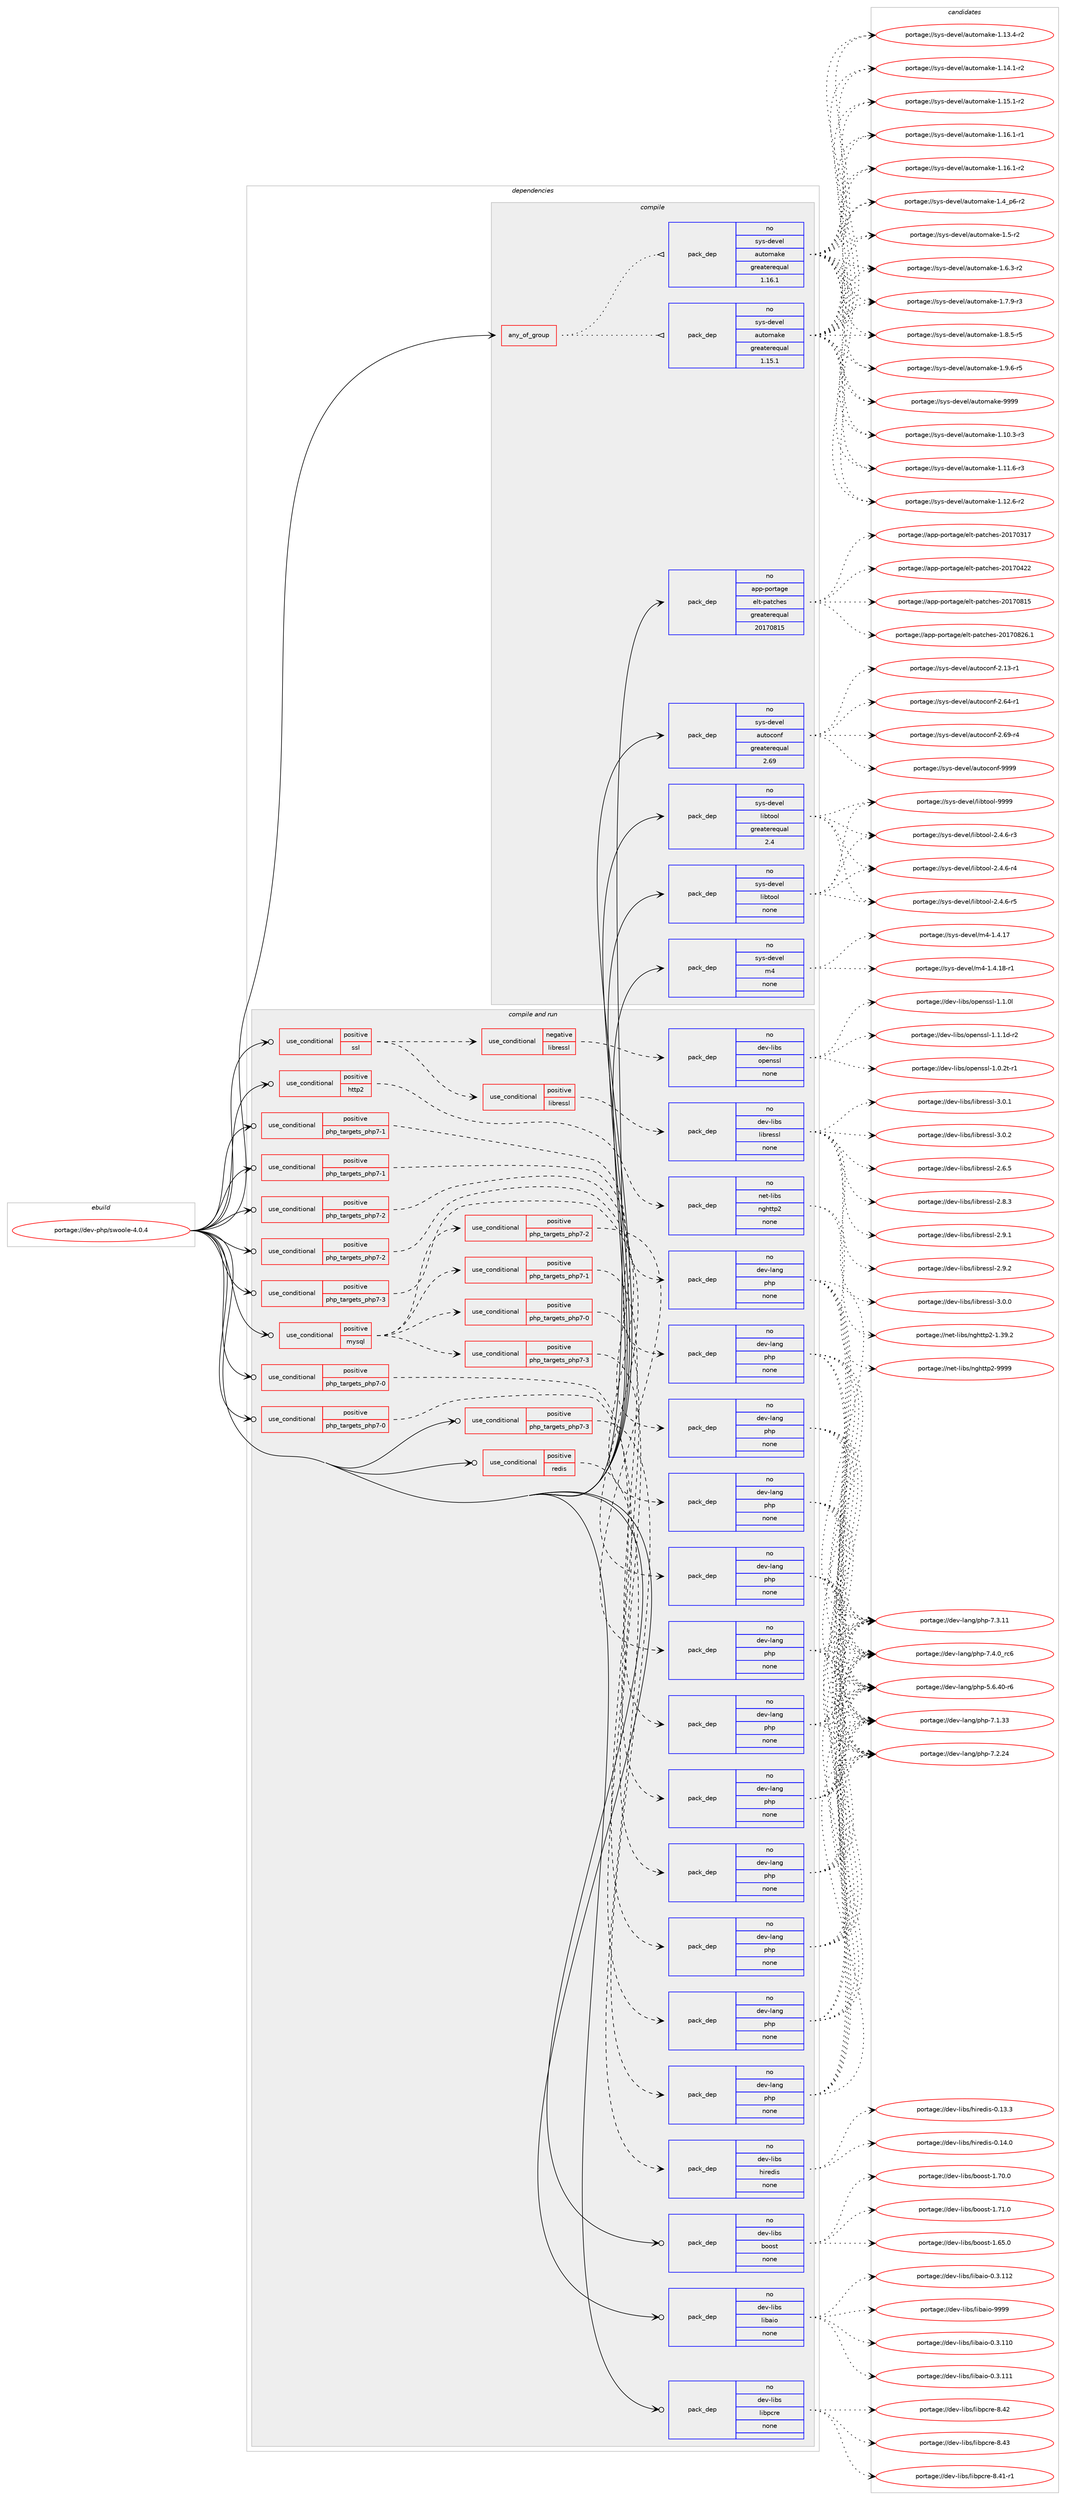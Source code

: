 digraph prolog {

# *************
# Graph options
# *************

newrank=true;
concentrate=true;
compound=true;
graph [rankdir=LR,fontname=Helvetica,fontsize=10,ranksep=1.5];#, ranksep=2.5, nodesep=0.2];
edge  [arrowhead=vee];
node  [fontname=Helvetica,fontsize=10];

# **********
# The ebuild
# **********

subgraph cluster_leftcol {
color=gray;
rank=same;
label=<<i>ebuild</i>>;
id [label="portage://dev-php/swoole-4.0.4", color=red, width=4, href="../dev-php/swoole-4.0.4.svg"];
}

# ****************
# The dependencies
# ****************

subgraph cluster_midcol {
color=gray;
label=<<i>dependencies</i>>;
subgraph cluster_compile {
fillcolor="#eeeeee";
style=filled;
label=<<i>compile</i>>;
subgraph any3226 {
dependency126768 [label=<<TABLE BORDER="0" CELLBORDER="1" CELLSPACING="0" CELLPADDING="4"><TR><TD CELLPADDING="10">any_of_group</TD></TR></TABLE>>, shape=none, color=red];subgraph pack98802 {
dependency126769 [label=<<TABLE BORDER="0" CELLBORDER="1" CELLSPACING="0" CELLPADDING="4" WIDTH="220"><TR><TD ROWSPAN="6" CELLPADDING="30">pack_dep</TD></TR><TR><TD WIDTH="110">no</TD></TR><TR><TD>sys-devel</TD></TR><TR><TD>automake</TD></TR><TR><TD>greaterequal</TD></TR><TR><TD>1.16.1</TD></TR></TABLE>>, shape=none, color=blue];
}
dependency126768:e -> dependency126769:w [weight=20,style="dotted",arrowhead="oinv"];
subgraph pack98803 {
dependency126770 [label=<<TABLE BORDER="0" CELLBORDER="1" CELLSPACING="0" CELLPADDING="4" WIDTH="220"><TR><TD ROWSPAN="6" CELLPADDING="30">pack_dep</TD></TR><TR><TD WIDTH="110">no</TD></TR><TR><TD>sys-devel</TD></TR><TR><TD>automake</TD></TR><TR><TD>greaterequal</TD></TR><TR><TD>1.15.1</TD></TR></TABLE>>, shape=none, color=blue];
}
dependency126768:e -> dependency126770:w [weight=20,style="dotted",arrowhead="oinv"];
}
id:e -> dependency126768:w [weight=20,style="solid",arrowhead="vee"];
subgraph pack98804 {
dependency126771 [label=<<TABLE BORDER="0" CELLBORDER="1" CELLSPACING="0" CELLPADDING="4" WIDTH="220"><TR><TD ROWSPAN="6" CELLPADDING="30">pack_dep</TD></TR><TR><TD WIDTH="110">no</TD></TR><TR><TD>app-portage</TD></TR><TR><TD>elt-patches</TD></TR><TR><TD>greaterequal</TD></TR><TR><TD>20170815</TD></TR></TABLE>>, shape=none, color=blue];
}
id:e -> dependency126771:w [weight=20,style="solid",arrowhead="vee"];
subgraph pack98805 {
dependency126772 [label=<<TABLE BORDER="0" CELLBORDER="1" CELLSPACING="0" CELLPADDING="4" WIDTH="220"><TR><TD ROWSPAN="6" CELLPADDING="30">pack_dep</TD></TR><TR><TD WIDTH="110">no</TD></TR><TR><TD>sys-devel</TD></TR><TR><TD>autoconf</TD></TR><TR><TD>greaterequal</TD></TR><TR><TD>2.69</TD></TR></TABLE>>, shape=none, color=blue];
}
id:e -> dependency126772:w [weight=20,style="solid",arrowhead="vee"];
subgraph pack98806 {
dependency126773 [label=<<TABLE BORDER="0" CELLBORDER="1" CELLSPACING="0" CELLPADDING="4" WIDTH="220"><TR><TD ROWSPAN="6" CELLPADDING="30">pack_dep</TD></TR><TR><TD WIDTH="110">no</TD></TR><TR><TD>sys-devel</TD></TR><TR><TD>libtool</TD></TR><TR><TD>greaterequal</TD></TR><TR><TD>2.4</TD></TR></TABLE>>, shape=none, color=blue];
}
id:e -> dependency126773:w [weight=20,style="solid",arrowhead="vee"];
subgraph pack98807 {
dependency126774 [label=<<TABLE BORDER="0" CELLBORDER="1" CELLSPACING="0" CELLPADDING="4" WIDTH="220"><TR><TD ROWSPAN="6" CELLPADDING="30">pack_dep</TD></TR><TR><TD WIDTH="110">no</TD></TR><TR><TD>sys-devel</TD></TR><TR><TD>libtool</TD></TR><TR><TD>none</TD></TR><TR><TD></TD></TR></TABLE>>, shape=none, color=blue];
}
id:e -> dependency126774:w [weight=20,style="solid",arrowhead="vee"];
subgraph pack98808 {
dependency126775 [label=<<TABLE BORDER="0" CELLBORDER="1" CELLSPACING="0" CELLPADDING="4" WIDTH="220"><TR><TD ROWSPAN="6" CELLPADDING="30">pack_dep</TD></TR><TR><TD WIDTH="110">no</TD></TR><TR><TD>sys-devel</TD></TR><TR><TD>m4</TD></TR><TR><TD>none</TD></TR><TR><TD></TD></TR></TABLE>>, shape=none, color=blue];
}
id:e -> dependency126775:w [weight=20,style="solid",arrowhead="vee"];
}
subgraph cluster_compileandrun {
fillcolor="#eeeeee";
style=filled;
label=<<i>compile and run</i>>;
subgraph cond24673 {
dependency126776 [label=<<TABLE BORDER="0" CELLBORDER="1" CELLSPACING="0" CELLPADDING="4"><TR><TD ROWSPAN="3" CELLPADDING="10">use_conditional</TD></TR><TR><TD>positive</TD></TR><TR><TD>http2</TD></TR></TABLE>>, shape=none, color=red];
subgraph pack98809 {
dependency126777 [label=<<TABLE BORDER="0" CELLBORDER="1" CELLSPACING="0" CELLPADDING="4" WIDTH="220"><TR><TD ROWSPAN="6" CELLPADDING="30">pack_dep</TD></TR><TR><TD WIDTH="110">no</TD></TR><TR><TD>net-libs</TD></TR><TR><TD>nghttp2</TD></TR><TR><TD>none</TD></TR><TR><TD></TD></TR></TABLE>>, shape=none, color=blue];
}
dependency126776:e -> dependency126777:w [weight=20,style="dashed",arrowhead="vee"];
}
id:e -> dependency126776:w [weight=20,style="solid",arrowhead="odotvee"];
subgraph cond24674 {
dependency126778 [label=<<TABLE BORDER="0" CELLBORDER="1" CELLSPACING="0" CELLPADDING="4"><TR><TD ROWSPAN="3" CELLPADDING="10">use_conditional</TD></TR><TR><TD>positive</TD></TR><TR><TD>mysql</TD></TR></TABLE>>, shape=none, color=red];
subgraph cond24675 {
dependency126779 [label=<<TABLE BORDER="0" CELLBORDER="1" CELLSPACING="0" CELLPADDING="4"><TR><TD ROWSPAN="3" CELLPADDING="10">use_conditional</TD></TR><TR><TD>positive</TD></TR><TR><TD>php_targets_php7-0</TD></TR></TABLE>>, shape=none, color=red];
subgraph pack98810 {
dependency126780 [label=<<TABLE BORDER="0" CELLBORDER="1" CELLSPACING="0" CELLPADDING="4" WIDTH="220"><TR><TD ROWSPAN="6" CELLPADDING="30">pack_dep</TD></TR><TR><TD WIDTH="110">no</TD></TR><TR><TD>dev-lang</TD></TR><TR><TD>php</TD></TR><TR><TD>none</TD></TR><TR><TD></TD></TR></TABLE>>, shape=none, color=blue];
}
dependency126779:e -> dependency126780:w [weight=20,style="dashed",arrowhead="vee"];
}
dependency126778:e -> dependency126779:w [weight=20,style="dashed",arrowhead="vee"];
subgraph cond24676 {
dependency126781 [label=<<TABLE BORDER="0" CELLBORDER="1" CELLSPACING="0" CELLPADDING="4"><TR><TD ROWSPAN="3" CELLPADDING="10">use_conditional</TD></TR><TR><TD>positive</TD></TR><TR><TD>php_targets_php7-1</TD></TR></TABLE>>, shape=none, color=red];
subgraph pack98811 {
dependency126782 [label=<<TABLE BORDER="0" CELLBORDER="1" CELLSPACING="0" CELLPADDING="4" WIDTH="220"><TR><TD ROWSPAN="6" CELLPADDING="30">pack_dep</TD></TR><TR><TD WIDTH="110">no</TD></TR><TR><TD>dev-lang</TD></TR><TR><TD>php</TD></TR><TR><TD>none</TD></TR><TR><TD></TD></TR></TABLE>>, shape=none, color=blue];
}
dependency126781:e -> dependency126782:w [weight=20,style="dashed",arrowhead="vee"];
}
dependency126778:e -> dependency126781:w [weight=20,style="dashed",arrowhead="vee"];
subgraph cond24677 {
dependency126783 [label=<<TABLE BORDER="0" CELLBORDER="1" CELLSPACING="0" CELLPADDING="4"><TR><TD ROWSPAN="3" CELLPADDING="10">use_conditional</TD></TR><TR><TD>positive</TD></TR><TR><TD>php_targets_php7-2</TD></TR></TABLE>>, shape=none, color=red];
subgraph pack98812 {
dependency126784 [label=<<TABLE BORDER="0" CELLBORDER="1" CELLSPACING="0" CELLPADDING="4" WIDTH="220"><TR><TD ROWSPAN="6" CELLPADDING="30">pack_dep</TD></TR><TR><TD WIDTH="110">no</TD></TR><TR><TD>dev-lang</TD></TR><TR><TD>php</TD></TR><TR><TD>none</TD></TR><TR><TD></TD></TR></TABLE>>, shape=none, color=blue];
}
dependency126783:e -> dependency126784:w [weight=20,style="dashed",arrowhead="vee"];
}
dependency126778:e -> dependency126783:w [weight=20,style="dashed",arrowhead="vee"];
subgraph cond24678 {
dependency126785 [label=<<TABLE BORDER="0" CELLBORDER="1" CELLSPACING="0" CELLPADDING="4"><TR><TD ROWSPAN="3" CELLPADDING="10">use_conditional</TD></TR><TR><TD>positive</TD></TR><TR><TD>php_targets_php7-3</TD></TR></TABLE>>, shape=none, color=red];
subgraph pack98813 {
dependency126786 [label=<<TABLE BORDER="0" CELLBORDER="1" CELLSPACING="0" CELLPADDING="4" WIDTH="220"><TR><TD ROWSPAN="6" CELLPADDING="30">pack_dep</TD></TR><TR><TD WIDTH="110">no</TD></TR><TR><TD>dev-lang</TD></TR><TR><TD>php</TD></TR><TR><TD>none</TD></TR><TR><TD></TD></TR></TABLE>>, shape=none, color=blue];
}
dependency126785:e -> dependency126786:w [weight=20,style="dashed",arrowhead="vee"];
}
dependency126778:e -> dependency126785:w [weight=20,style="dashed",arrowhead="vee"];
}
id:e -> dependency126778:w [weight=20,style="solid",arrowhead="odotvee"];
subgraph cond24679 {
dependency126787 [label=<<TABLE BORDER="0" CELLBORDER="1" CELLSPACING="0" CELLPADDING="4"><TR><TD ROWSPAN="3" CELLPADDING="10">use_conditional</TD></TR><TR><TD>positive</TD></TR><TR><TD>php_targets_php7-0</TD></TR></TABLE>>, shape=none, color=red];
subgraph pack98814 {
dependency126788 [label=<<TABLE BORDER="0" CELLBORDER="1" CELLSPACING="0" CELLPADDING="4" WIDTH="220"><TR><TD ROWSPAN="6" CELLPADDING="30">pack_dep</TD></TR><TR><TD WIDTH="110">no</TD></TR><TR><TD>dev-lang</TD></TR><TR><TD>php</TD></TR><TR><TD>none</TD></TR><TR><TD></TD></TR></TABLE>>, shape=none, color=blue];
}
dependency126787:e -> dependency126788:w [weight=20,style="dashed",arrowhead="vee"];
}
id:e -> dependency126787:w [weight=20,style="solid",arrowhead="odotvee"];
subgraph cond24680 {
dependency126789 [label=<<TABLE BORDER="0" CELLBORDER="1" CELLSPACING="0" CELLPADDING="4"><TR><TD ROWSPAN="3" CELLPADDING="10">use_conditional</TD></TR><TR><TD>positive</TD></TR><TR><TD>php_targets_php7-0</TD></TR></TABLE>>, shape=none, color=red];
subgraph pack98815 {
dependency126790 [label=<<TABLE BORDER="0" CELLBORDER="1" CELLSPACING="0" CELLPADDING="4" WIDTH="220"><TR><TD ROWSPAN="6" CELLPADDING="30">pack_dep</TD></TR><TR><TD WIDTH="110">no</TD></TR><TR><TD>dev-lang</TD></TR><TR><TD>php</TD></TR><TR><TD>none</TD></TR><TR><TD></TD></TR></TABLE>>, shape=none, color=blue];
}
dependency126789:e -> dependency126790:w [weight=20,style="dashed",arrowhead="vee"];
}
id:e -> dependency126789:w [weight=20,style="solid",arrowhead="odotvee"];
subgraph cond24681 {
dependency126791 [label=<<TABLE BORDER="0" CELLBORDER="1" CELLSPACING="0" CELLPADDING="4"><TR><TD ROWSPAN="3" CELLPADDING="10">use_conditional</TD></TR><TR><TD>positive</TD></TR><TR><TD>php_targets_php7-1</TD></TR></TABLE>>, shape=none, color=red];
subgraph pack98816 {
dependency126792 [label=<<TABLE BORDER="0" CELLBORDER="1" CELLSPACING="0" CELLPADDING="4" WIDTH="220"><TR><TD ROWSPAN="6" CELLPADDING="30">pack_dep</TD></TR><TR><TD WIDTH="110">no</TD></TR><TR><TD>dev-lang</TD></TR><TR><TD>php</TD></TR><TR><TD>none</TD></TR><TR><TD></TD></TR></TABLE>>, shape=none, color=blue];
}
dependency126791:e -> dependency126792:w [weight=20,style="dashed",arrowhead="vee"];
}
id:e -> dependency126791:w [weight=20,style="solid",arrowhead="odotvee"];
subgraph cond24682 {
dependency126793 [label=<<TABLE BORDER="0" CELLBORDER="1" CELLSPACING="0" CELLPADDING="4"><TR><TD ROWSPAN="3" CELLPADDING="10">use_conditional</TD></TR><TR><TD>positive</TD></TR><TR><TD>php_targets_php7-1</TD></TR></TABLE>>, shape=none, color=red];
subgraph pack98817 {
dependency126794 [label=<<TABLE BORDER="0" CELLBORDER="1" CELLSPACING="0" CELLPADDING="4" WIDTH="220"><TR><TD ROWSPAN="6" CELLPADDING="30">pack_dep</TD></TR><TR><TD WIDTH="110">no</TD></TR><TR><TD>dev-lang</TD></TR><TR><TD>php</TD></TR><TR><TD>none</TD></TR><TR><TD></TD></TR></TABLE>>, shape=none, color=blue];
}
dependency126793:e -> dependency126794:w [weight=20,style="dashed",arrowhead="vee"];
}
id:e -> dependency126793:w [weight=20,style="solid",arrowhead="odotvee"];
subgraph cond24683 {
dependency126795 [label=<<TABLE BORDER="0" CELLBORDER="1" CELLSPACING="0" CELLPADDING="4"><TR><TD ROWSPAN="3" CELLPADDING="10">use_conditional</TD></TR><TR><TD>positive</TD></TR><TR><TD>php_targets_php7-2</TD></TR></TABLE>>, shape=none, color=red];
subgraph pack98818 {
dependency126796 [label=<<TABLE BORDER="0" CELLBORDER="1" CELLSPACING="0" CELLPADDING="4" WIDTH="220"><TR><TD ROWSPAN="6" CELLPADDING="30">pack_dep</TD></TR><TR><TD WIDTH="110">no</TD></TR><TR><TD>dev-lang</TD></TR><TR><TD>php</TD></TR><TR><TD>none</TD></TR><TR><TD></TD></TR></TABLE>>, shape=none, color=blue];
}
dependency126795:e -> dependency126796:w [weight=20,style="dashed",arrowhead="vee"];
}
id:e -> dependency126795:w [weight=20,style="solid",arrowhead="odotvee"];
subgraph cond24684 {
dependency126797 [label=<<TABLE BORDER="0" CELLBORDER="1" CELLSPACING="0" CELLPADDING="4"><TR><TD ROWSPAN="3" CELLPADDING="10">use_conditional</TD></TR><TR><TD>positive</TD></TR><TR><TD>php_targets_php7-2</TD></TR></TABLE>>, shape=none, color=red];
subgraph pack98819 {
dependency126798 [label=<<TABLE BORDER="0" CELLBORDER="1" CELLSPACING="0" CELLPADDING="4" WIDTH="220"><TR><TD ROWSPAN="6" CELLPADDING="30">pack_dep</TD></TR><TR><TD WIDTH="110">no</TD></TR><TR><TD>dev-lang</TD></TR><TR><TD>php</TD></TR><TR><TD>none</TD></TR><TR><TD></TD></TR></TABLE>>, shape=none, color=blue];
}
dependency126797:e -> dependency126798:w [weight=20,style="dashed",arrowhead="vee"];
}
id:e -> dependency126797:w [weight=20,style="solid",arrowhead="odotvee"];
subgraph cond24685 {
dependency126799 [label=<<TABLE BORDER="0" CELLBORDER="1" CELLSPACING="0" CELLPADDING="4"><TR><TD ROWSPAN="3" CELLPADDING="10">use_conditional</TD></TR><TR><TD>positive</TD></TR><TR><TD>php_targets_php7-3</TD></TR></TABLE>>, shape=none, color=red];
subgraph pack98820 {
dependency126800 [label=<<TABLE BORDER="0" CELLBORDER="1" CELLSPACING="0" CELLPADDING="4" WIDTH="220"><TR><TD ROWSPAN="6" CELLPADDING="30">pack_dep</TD></TR><TR><TD WIDTH="110">no</TD></TR><TR><TD>dev-lang</TD></TR><TR><TD>php</TD></TR><TR><TD>none</TD></TR><TR><TD></TD></TR></TABLE>>, shape=none, color=blue];
}
dependency126799:e -> dependency126800:w [weight=20,style="dashed",arrowhead="vee"];
}
id:e -> dependency126799:w [weight=20,style="solid",arrowhead="odotvee"];
subgraph cond24686 {
dependency126801 [label=<<TABLE BORDER="0" CELLBORDER="1" CELLSPACING="0" CELLPADDING="4"><TR><TD ROWSPAN="3" CELLPADDING="10">use_conditional</TD></TR><TR><TD>positive</TD></TR><TR><TD>php_targets_php7-3</TD></TR></TABLE>>, shape=none, color=red];
subgraph pack98821 {
dependency126802 [label=<<TABLE BORDER="0" CELLBORDER="1" CELLSPACING="0" CELLPADDING="4" WIDTH="220"><TR><TD ROWSPAN="6" CELLPADDING="30">pack_dep</TD></TR><TR><TD WIDTH="110">no</TD></TR><TR><TD>dev-lang</TD></TR><TR><TD>php</TD></TR><TR><TD>none</TD></TR><TR><TD></TD></TR></TABLE>>, shape=none, color=blue];
}
dependency126801:e -> dependency126802:w [weight=20,style="dashed",arrowhead="vee"];
}
id:e -> dependency126801:w [weight=20,style="solid",arrowhead="odotvee"];
subgraph cond24687 {
dependency126803 [label=<<TABLE BORDER="0" CELLBORDER="1" CELLSPACING="0" CELLPADDING="4"><TR><TD ROWSPAN="3" CELLPADDING="10">use_conditional</TD></TR><TR><TD>positive</TD></TR><TR><TD>redis</TD></TR></TABLE>>, shape=none, color=red];
subgraph pack98822 {
dependency126804 [label=<<TABLE BORDER="0" CELLBORDER="1" CELLSPACING="0" CELLPADDING="4" WIDTH="220"><TR><TD ROWSPAN="6" CELLPADDING="30">pack_dep</TD></TR><TR><TD WIDTH="110">no</TD></TR><TR><TD>dev-libs</TD></TR><TR><TD>hiredis</TD></TR><TR><TD>none</TD></TR><TR><TD></TD></TR></TABLE>>, shape=none, color=blue];
}
dependency126803:e -> dependency126804:w [weight=20,style="dashed",arrowhead="vee"];
}
id:e -> dependency126803:w [weight=20,style="solid",arrowhead="odotvee"];
subgraph cond24688 {
dependency126805 [label=<<TABLE BORDER="0" CELLBORDER="1" CELLSPACING="0" CELLPADDING="4"><TR><TD ROWSPAN="3" CELLPADDING="10">use_conditional</TD></TR><TR><TD>positive</TD></TR><TR><TD>ssl</TD></TR></TABLE>>, shape=none, color=red];
subgraph cond24689 {
dependency126806 [label=<<TABLE BORDER="0" CELLBORDER="1" CELLSPACING="0" CELLPADDING="4"><TR><TD ROWSPAN="3" CELLPADDING="10">use_conditional</TD></TR><TR><TD>negative</TD></TR><TR><TD>libressl</TD></TR></TABLE>>, shape=none, color=red];
subgraph pack98823 {
dependency126807 [label=<<TABLE BORDER="0" CELLBORDER="1" CELLSPACING="0" CELLPADDING="4" WIDTH="220"><TR><TD ROWSPAN="6" CELLPADDING="30">pack_dep</TD></TR><TR><TD WIDTH="110">no</TD></TR><TR><TD>dev-libs</TD></TR><TR><TD>openssl</TD></TR><TR><TD>none</TD></TR><TR><TD></TD></TR></TABLE>>, shape=none, color=blue];
}
dependency126806:e -> dependency126807:w [weight=20,style="dashed",arrowhead="vee"];
}
dependency126805:e -> dependency126806:w [weight=20,style="dashed",arrowhead="vee"];
subgraph cond24690 {
dependency126808 [label=<<TABLE BORDER="0" CELLBORDER="1" CELLSPACING="0" CELLPADDING="4"><TR><TD ROWSPAN="3" CELLPADDING="10">use_conditional</TD></TR><TR><TD>positive</TD></TR><TR><TD>libressl</TD></TR></TABLE>>, shape=none, color=red];
subgraph pack98824 {
dependency126809 [label=<<TABLE BORDER="0" CELLBORDER="1" CELLSPACING="0" CELLPADDING="4" WIDTH="220"><TR><TD ROWSPAN="6" CELLPADDING="30">pack_dep</TD></TR><TR><TD WIDTH="110">no</TD></TR><TR><TD>dev-libs</TD></TR><TR><TD>libressl</TD></TR><TR><TD>none</TD></TR><TR><TD></TD></TR></TABLE>>, shape=none, color=blue];
}
dependency126808:e -> dependency126809:w [weight=20,style="dashed",arrowhead="vee"];
}
dependency126805:e -> dependency126808:w [weight=20,style="dashed",arrowhead="vee"];
}
id:e -> dependency126805:w [weight=20,style="solid",arrowhead="odotvee"];
subgraph pack98825 {
dependency126810 [label=<<TABLE BORDER="0" CELLBORDER="1" CELLSPACING="0" CELLPADDING="4" WIDTH="220"><TR><TD ROWSPAN="6" CELLPADDING="30">pack_dep</TD></TR><TR><TD WIDTH="110">no</TD></TR><TR><TD>dev-libs</TD></TR><TR><TD>boost</TD></TR><TR><TD>none</TD></TR><TR><TD></TD></TR></TABLE>>, shape=none, color=blue];
}
id:e -> dependency126810:w [weight=20,style="solid",arrowhead="odotvee"];
subgraph pack98826 {
dependency126811 [label=<<TABLE BORDER="0" CELLBORDER="1" CELLSPACING="0" CELLPADDING="4" WIDTH="220"><TR><TD ROWSPAN="6" CELLPADDING="30">pack_dep</TD></TR><TR><TD WIDTH="110">no</TD></TR><TR><TD>dev-libs</TD></TR><TR><TD>libaio</TD></TR><TR><TD>none</TD></TR><TR><TD></TD></TR></TABLE>>, shape=none, color=blue];
}
id:e -> dependency126811:w [weight=20,style="solid",arrowhead="odotvee"];
subgraph pack98827 {
dependency126812 [label=<<TABLE BORDER="0" CELLBORDER="1" CELLSPACING="0" CELLPADDING="4" WIDTH="220"><TR><TD ROWSPAN="6" CELLPADDING="30">pack_dep</TD></TR><TR><TD WIDTH="110">no</TD></TR><TR><TD>dev-libs</TD></TR><TR><TD>libpcre</TD></TR><TR><TD>none</TD></TR><TR><TD></TD></TR></TABLE>>, shape=none, color=blue];
}
id:e -> dependency126812:w [weight=20,style="solid",arrowhead="odotvee"];
}
subgraph cluster_run {
fillcolor="#eeeeee";
style=filled;
label=<<i>run</i>>;
}
}

# **************
# The candidates
# **************

subgraph cluster_choices {
rank=same;
color=gray;
label=<<i>candidates</i>>;

subgraph choice98802 {
color=black;
nodesep=1;
choiceportage11512111545100101118101108479711711611110997107101454946494846514511451 [label="portage://sys-devel/automake-1.10.3-r3", color=red, width=4,href="../sys-devel/automake-1.10.3-r3.svg"];
choiceportage11512111545100101118101108479711711611110997107101454946494946544511451 [label="portage://sys-devel/automake-1.11.6-r3", color=red, width=4,href="../sys-devel/automake-1.11.6-r3.svg"];
choiceportage11512111545100101118101108479711711611110997107101454946495046544511450 [label="portage://sys-devel/automake-1.12.6-r2", color=red, width=4,href="../sys-devel/automake-1.12.6-r2.svg"];
choiceportage11512111545100101118101108479711711611110997107101454946495146524511450 [label="portage://sys-devel/automake-1.13.4-r2", color=red, width=4,href="../sys-devel/automake-1.13.4-r2.svg"];
choiceportage11512111545100101118101108479711711611110997107101454946495246494511450 [label="portage://sys-devel/automake-1.14.1-r2", color=red, width=4,href="../sys-devel/automake-1.14.1-r2.svg"];
choiceportage11512111545100101118101108479711711611110997107101454946495346494511450 [label="portage://sys-devel/automake-1.15.1-r2", color=red, width=4,href="../sys-devel/automake-1.15.1-r2.svg"];
choiceportage11512111545100101118101108479711711611110997107101454946495446494511449 [label="portage://sys-devel/automake-1.16.1-r1", color=red, width=4,href="../sys-devel/automake-1.16.1-r1.svg"];
choiceportage11512111545100101118101108479711711611110997107101454946495446494511450 [label="portage://sys-devel/automake-1.16.1-r2", color=red, width=4,href="../sys-devel/automake-1.16.1-r2.svg"];
choiceportage115121115451001011181011084797117116111109971071014549465295112544511450 [label="portage://sys-devel/automake-1.4_p6-r2", color=red, width=4,href="../sys-devel/automake-1.4_p6-r2.svg"];
choiceportage11512111545100101118101108479711711611110997107101454946534511450 [label="portage://sys-devel/automake-1.5-r2", color=red, width=4,href="../sys-devel/automake-1.5-r2.svg"];
choiceportage115121115451001011181011084797117116111109971071014549465446514511450 [label="portage://sys-devel/automake-1.6.3-r2", color=red, width=4,href="../sys-devel/automake-1.6.3-r2.svg"];
choiceportage115121115451001011181011084797117116111109971071014549465546574511451 [label="portage://sys-devel/automake-1.7.9-r3", color=red, width=4,href="../sys-devel/automake-1.7.9-r3.svg"];
choiceportage115121115451001011181011084797117116111109971071014549465646534511453 [label="portage://sys-devel/automake-1.8.5-r5", color=red, width=4,href="../sys-devel/automake-1.8.5-r5.svg"];
choiceportage115121115451001011181011084797117116111109971071014549465746544511453 [label="portage://sys-devel/automake-1.9.6-r5", color=red, width=4,href="../sys-devel/automake-1.9.6-r5.svg"];
choiceportage115121115451001011181011084797117116111109971071014557575757 [label="portage://sys-devel/automake-9999", color=red, width=4,href="../sys-devel/automake-9999.svg"];
dependency126769:e -> choiceportage11512111545100101118101108479711711611110997107101454946494846514511451:w [style=dotted,weight="100"];
dependency126769:e -> choiceportage11512111545100101118101108479711711611110997107101454946494946544511451:w [style=dotted,weight="100"];
dependency126769:e -> choiceportage11512111545100101118101108479711711611110997107101454946495046544511450:w [style=dotted,weight="100"];
dependency126769:e -> choiceportage11512111545100101118101108479711711611110997107101454946495146524511450:w [style=dotted,weight="100"];
dependency126769:e -> choiceportage11512111545100101118101108479711711611110997107101454946495246494511450:w [style=dotted,weight="100"];
dependency126769:e -> choiceportage11512111545100101118101108479711711611110997107101454946495346494511450:w [style=dotted,weight="100"];
dependency126769:e -> choiceportage11512111545100101118101108479711711611110997107101454946495446494511449:w [style=dotted,weight="100"];
dependency126769:e -> choiceportage11512111545100101118101108479711711611110997107101454946495446494511450:w [style=dotted,weight="100"];
dependency126769:e -> choiceportage115121115451001011181011084797117116111109971071014549465295112544511450:w [style=dotted,weight="100"];
dependency126769:e -> choiceportage11512111545100101118101108479711711611110997107101454946534511450:w [style=dotted,weight="100"];
dependency126769:e -> choiceportage115121115451001011181011084797117116111109971071014549465446514511450:w [style=dotted,weight="100"];
dependency126769:e -> choiceportage115121115451001011181011084797117116111109971071014549465546574511451:w [style=dotted,weight="100"];
dependency126769:e -> choiceportage115121115451001011181011084797117116111109971071014549465646534511453:w [style=dotted,weight="100"];
dependency126769:e -> choiceportage115121115451001011181011084797117116111109971071014549465746544511453:w [style=dotted,weight="100"];
dependency126769:e -> choiceportage115121115451001011181011084797117116111109971071014557575757:w [style=dotted,weight="100"];
}
subgraph choice98803 {
color=black;
nodesep=1;
choiceportage11512111545100101118101108479711711611110997107101454946494846514511451 [label="portage://sys-devel/automake-1.10.3-r3", color=red, width=4,href="../sys-devel/automake-1.10.3-r3.svg"];
choiceportage11512111545100101118101108479711711611110997107101454946494946544511451 [label="portage://sys-devel/automake-1.11.6-r3", color=red, width=4,href="../sys-devel/automake-1.11.6-r3.svg"];
choiceportage11512111545100101118101108479711711611110997107101454946495046544511450 [label="portage://sys-devel/automake-1.12.6-r2", color=red, width=4,href="../sys-devel/automake-1.12.6-r2.svg"];
choiceportage11512111545100101118101108479711711611110997107101454946495146524511450 [label="portage://sys-devel/automake-1.13.4-r2", color=red, width=4,href="../sys-devel/automake-1.13.4-r2.svg"];
choiceportage11512111545100101118101108479711711611110997107101454946495246494511450 [label="portage://sys-devel/automake-1.14.1-r2", color=red, width=4,href="../sys-devel/automake-1.14.1-r2.svg"];
choiceportage11512111545100101118101108479711711611110997107101454946495346494511450 [label="portage://sys-devel/automake-1.15.1-r2", color=red, width=4,href="../sys-devel/automake-1.15.1-r2.svg"];
choiceportage11512111545100101118101108479711711611110997107101454946495446494511449 [label="portage://sys-devel/automake-1.16.1-r1", color=red, width=4,href="../sys-devel/automake-1.16.1-r1.svg"];
choiceportage11512111545100101118101108479711711611110997107101454946495446494511450 [label="portage://sys-devel/automake-1.16.1-r2", color=red, width=4,href="../sys-devel/automake-1.16.1-r2.svg"];
choiceportage115121115451001011181011084797117116111109971071014549465295112544511450 [label="portage://sys-devel/automake-1.4_p6-r2", color=red, width=4,href="../sys-devel/automake-1.4_p6-r2.svg"];
choiceportage11512111545100101118101108479711711611110997107101454946534511450 [label="portage://sys-devel/automake-1.5-r2", color=red, width=4,href="../sys-devel/automake-1.5-r2.svg"];
choiceportage115121115451001011181011084797117116111109971071014549465446514511450 [label="portage://sys-devel/automake-1.6.3-r2", color=red, width=4,href="../sys-devel/automake-1.6.3-r2.svg"];
choiceportage115121115451001011181011084797117116111109971071014549465546574511451 [label="portage://sys-devel/automake-1.7.9-r3", color=red, width=4,href="../sys-devel/automake-1.7.9-r3.svg"];
choiceportage115121115451001011181011084797117116111109971071014549465646534511453 [label="portage://sys-devel/automake-1.8.5-r5", color=red, width=4,href="../sys-devel/automake-1.8.5-r5.svg"];
choiceportage115121115451001011181011084797117116111109971071014549465746544511453 [label="portage://sys-devel/automake-1.9.6-r5", color=red, width=4,href="../sys-devel/automake-1.9.6-r5.svg"];
choiceportage115121115451001011181011084797117116111109971071014557575757 [label="portage://sys-devel/automake-9999", color=red, width=4,href="../sys-devel/automake-9999.svg"];
dependency126770:e -> choiceportage11512111545100101118101108479711711611110997107101454946494846514511451:w [style=dotted,weight="100"];
dependency126770:e -> choiceportage11512111545100101118101108479711711611110997107101454946494946544511451:w [style=dotted,weight="100"];
dependency126770:e -> choiceportage11512111545100101118101108479711711611110997107101454946495046544511450:w [style=dotted,weight="100"];
dependency126770:e -> choiceportage11512111545100101118101108479711711611110997107101454946495146524511450:w [style=dotted,weight="100"];
dependency126770:e -> choiceportage11512111545100101118101108479711711611110997107101454946495246494511450:w [style=dotted,weight="100"];
dependency126770:e -> choiceportage11512111545100101118101108479711711611110997107101454946495346494511450:w [style=dotted,weight="100"];
dependency126770:e -> choiceportage11512111545100101118101108479711711611110997107101454946495446494511449:w [style=dotted,weight="100"];
dependency126770:e -> choiceportage11512111545100101118101108479711711611110997107101454946495446494511450:w [style=dotted,weight="100"];
dependency126770:e -> choiceportage115121115451001011181011084797117116111109971071014549465295112544511450:w [style=dotted,weight="100"];
dependency126770:e -> choiceportage11512111545100101118101108479711711611110997107101454946534511450:w [style=dotted,weight="100"];
dependency126770:e -> choiceportage115121115451001011181011084797117116111109971071014549465446514511450:w [style=dotted,weight="100"];
dependency126770:e -> choiceportage115121115451001011181011084797117116111109971071014549465546574511451:w [style=dotted,weight="100"];
dependency126770:e -> choiceportage115121115451001011181011084797117116111109971071014549465646534511453:w [style=dotted,weight="100"];
dependency126770:e -> choiceportage115121115451001011181011084797117116111109971071014549465746544511453:w [style=dotted,weight="100"];
dependency126770:e -> choiceportage115121115451001011181011084797117116111109971071014557575757:w [style=dotted,weight="100"];
}
subgraph choice98804 {
color=black;
nodesep=1;
choiceportage97112112451121111141169710310147101108116451129711699104101115455048495548514955 [label="portage://app-portage/elt-patches-20170317", color=red, width=4,href="../app-portage/elt-patches-20170317.svg"];
choiceportage97112112451121111141169710310147101108116451129711699104101115455048495548525050 [label="portage://app-portage/elt-patches-20170422", color=red, width=4,href="../app-portage/elt-patches-20170422.svg"];
choiceportage97112112451121111141169710310147101108116451129711699104101115455048495548564953 [label="portage://app-portage/elt-patches-20170815", color=red, width=4,href="../app-portage/elt-patches-20170815.svg"];
choiceportage971121124511211111411697103101471011081164511297116991041011154550484955485650544649 [label="portage://app-portage/elt-patches-20170826.1", color=red, width=4,href="../app-portage/elt-patches-20170826.1.svg"];
dependency126771:e -> choiceportage97112112451121111141169710310147101108116451129711699104101115455048495548514955:w [style=dotted,weight="100"];
dependency126771:e -> choiceportage97112112451121111141169710310147101108116451129711699104101115455048495548525050:w [style=dotted,weight="100"];
dependency126771:e -> choiceportage97112112451121111141169710310147101108116451129711699104101115455048495548564953:w [style=dotted,weight="100"];
dependency126771:e -> choiceportage971121124511211111411697103101471011081164511297116991041011154550484955485650544649:w [style=dotted,weight="100"];
}
subgraph choice98805 {
color=black;
nodesep=1;
choiceportage1151211154510010111810110847971171161119911111010245504649514511449 [label="portage://sys-devel/autoconf-2.13-r1", color=red, width=4,href="../sys-devel/autoconf-2.13-r1.svg"];
choiceportage1151211154510010111810110847971171161119911111010245504654524511449 [label="portage://sys-devel/autoconf-2.64-r1", color=red, width=4,href="../sys-devel/autoconf-2.64-r1.svg"];
choiceportage1151211154510010111810110847971171161119911111010245504654574511452 [label="portage://sys-devel/autoconf-2.69-r4", color=red, width=4,href="../sys-devel/autoconf-2.69-r4.svg"];
choiceportage115121115451001011181011084797117116111991111101024557575757 [label="portage://sys-devel/autoconf-9999", color=red, width=4,href="../sys-devel/autoconf-9999.svg"];
dependency126772:e -> choiceportage1151211154510010111810110847971171161119911111010245504649514511449:w [style=dotted,weight="100"];
dependency126772:e -> choiceportage1151211154510010111810110847971171161119911111010245504654524511449:w [style=dotted,weight="100"];
dependency126772:e -> choiceportage1151211154510010111810110847971171161119911111010245504654574511452:w [style=dotted,weight="100"];
dependency126772:e -> choiceportage115121115451001011181011084797117116111991111101024557575757:w [style=dotted,weight="100"];
}
subgraph choice98806 {
color=black;
nodesep=1;
choiceportage1151211154510010111810110847108105981161111111084550465246544511451 [label="portage://sys-devel/libtool-2.4.6-r3", color=red, width=4,href="../sys-devel/libtool-2.4.6-r3.svg"];
choiceportage1151211154510010111810110847108105981161111111084550465246544511452 [label="portage://sys-devel/libtool-2.4.6-r4", color=red, width=4,href="../sys-devel/libtool-2.4.6-r4.svg"];
choiceportage1151211154510010111810110847108105981161111111084550465246544511453 [label="portage://sys-devel/libtool-2.4.6-r5", color=red, width=4,href="../sys-devel/libtool-2.4.6-r5.svg"];
choiceportage1151211154510010111810110847108105981161111111084557575757 [label="portage://sys-devel/libtool-9999", color=red, width=4,href="../sys-devel/libtool-9999.svg"];
dependency126773:e -> choiceportage1151211154510010111810110847108105981161111111084550465246544511451:w [style=dotted,weight="100"];
dependency126773:e -> choiceportage1151211154510010111810110847108105981161111111084550465246544511452:w [style=dotted,weight="100"];
dependency126773:e -> choiceportage1151211154510010111810110847108105981161111111084550465246544511453:w [style=dotted,weight="100"];
dependency126773:e -> choiceportage1151211154510010111810110847108105981161111111084557575757:w [style=dotted,weight="100"];
}
subgraph choice98807 {
color=black;
nodesep=1;
choiceportage1151211154510010111810110847108105981161111111084550465246544511451 [label="portage://sys-devel/libtool-2.4.6-r3", color=red, width=4,href="../sys-devel/libtool-2.4.6-r3.svg"];
choiceportage1151211154510010111810110847108105981161111111084550465246544511452 [label="portage://sys-devel/libtool-2.4.6-r4", color=red, width=4,href="../sys-devel/libtool-2.4.6-r4.svg"];
choiceportage1151211154510010111810110847108105981161111111084550465246544511453 [label="portage://sys-devel/libtool-2.4.6-r5", color=red, width=4,href="../sys-devel/libtool-2.4.6-r5.svg"];
choiceportage1151211154510010111810110847108105981161111111084557575757 [label="portage://sys-devel/libtool-9999", color=red, width=4,href="../sys-devel/libtool-9999.svg"];
dependency126774:e -> choiceportage1151211154510010111810110847108105981161111111084550465246544511451:w [style=dotted,weight="100"];
dependency126774:e -> choiceportage1151211154510010111810110847108105981161111111084550465246544511452:w [style=dotted,weight="100"];
dependency126774:e -> choiceportage1151211154510010111810110847108105981161111111084550465246544511453:w [style=dotted,weight="100"];
dependency126774:e -> choiceportage1151211154510010111810110847108105981161111111084557575757:w [style=dotted,weight="100"];
}
subgraph choice98808 {
color=black;
nodesep=1;
choiceportage11512111545100101118101108471095245494652464955 [label="portage://sys-devel/m4-1.4.17", color=red, width=4,href="../sys-devel/m4-1.4.17.svg"];
choiceportage115121115451001011181011084710952454946524649564511449 [label="portage://sys-devel/m4-1.4.18-r1", color=red, width=4,href="../sys-devel/m4-1.4.18-r1.svg"];
dependency126775:e -> choiceportage11512111545100101118101108471095245494652464955:w [style=dotted,weight="100"];
dependency126775:e -> choiceportage115121115451001011181011084710952454946524649564511449:w [style=dotted,weight="100"];
}
subgraph choice98809 {
color=black;
nodesep=1;
choiceportage1101011164510810598115471101031041161161125045494651574650 [label="portage://net-libs/nghttp2-1.39.2", color=red, width=4,href="../net-libs/nghttp2-1.39.2.svg"];
choiceportage110101116451081059811547110103104116116112504557575757 [label="portage://net-libs/nghttp2-9999", color=red, width=4,href="../net-libs/nghttp2-9999.svg"];
dependency126777:e -> choiceportage1101011164510810598115471101031041161161125045494651574650:w [style=dotted,weight="100"];
dependency126777:e -> choiceportage110101116451081059811547110103104116116112504557575757:w [style=dotted,weight="100"];
}
subgraph choice98810 {
color=black;
nodesep=1;
choiceportage100101118451089711010347112104112455346544652484511454 [label="portage://dev-lang/php-5.6.40-r6", color=red, width=4,href="../dev-lang/php-5.6.40-r6.svg"];
choiceportage10010111845108971101034711210411245554649465151 [label="portage://dev-lang/php-7.1.33", color=red, width=4,href="../dev-lang/php-7.1.33.svg"];
choiceportage10010111845108971101034711210411245554650465052 [label="portage://dev-lang/php-7.2.24", color=red, width=4,href="../dev-lang/php-7.2.24.svg"];
choiceportage10010111845108971101034711210411245554651464949 [label="portage://dev-lang/php-7.3.11", color=red, width=4,href="../dev-lang/php-7.3.11.svg"];
choiceportage100101118451089711010347112104112455546524648951149954 [label="portage://dev-lang/php-7.4.0_rc6", color=red, width=4,href="../dev-lang/php-7.4.0_rc6.svg"];
dependency126780:e -> choiceportage100101118451089711010347112104112455346544652484511454:w [style=dotted,weight="100"];
dependency126780:e -> choiceportage10010111845108971101034711210411245554649465151:w [style=dotted,weight="100"];
dependency126780:e -> choiceportage10010111845108971101034711210411245554650465052:w [style=dotted,weight="100"];
dependency126780:e -> choiceportage10010111845108971101034711210411245554651464949:w [style=dotted,weight="100"];
dependency126780:e -> choiceportage100101118451089711010347112104112455546524648951149954:w [style=dotted,weight="100"];
}
subgraph choice98811 {
color=black;
nodesep=1;
choiceportage100101118451089711010347112104112455346544652484511454 [label="portage://dev-lang/php-5.6.40-r6", color=red, width=4,href="../dev-lang/php-5.6.40-r6.svg"];
choiceportage10010111845108971101034711210411245554649465151 [label="portage://dev-lang/php-7.1.33", color=red, width=4,href="../dev-lang/php-7.1.33.svg"];
choiceportage10010111845108971101034711210411245554650465052 [label="portage://dev-lang/php-7.2.24", color=red, width=4,href="../dev-lang/php-7.2.24.svg"];
choiceportage10010111845108971101034711210411245554651464949 [label="portage://dev-lang/php-7.3.11", color=red, width=4,href="../dev-lang/php-7.3.11.svg"];
choiceportage100101118451089711010347112104112455546524648951149954 [label="portage://dev-lang/php-7.4.0_rc6", color=red, width=4,href="../dev-lang/php-7.4.0_rc6.svg"];
dependency126782:e -> choiceportage100101118451089711010347112104112455346544652484511454:w [style=dotted,weight="100"];
dependency126782:e -> choiceportage10010111845108971101034711210411245554649465151:w [style=dotted,weight="100"];
dependency126782:e -> choiceportage10010111845108971101034711210411245554650465052:w [style=dotted,weight="100"];
dependency126782:e -> choiceportage10010111845108971101034711210411245554651464949:w [style=dotted,weight="100"];
dependency126782:e -> choiceportage100101118451089711010347112104112455546524648951149954:w [style=dotted,weight="100"];
}
subgraph choice98812 {
color=black;
nodesep=1;
choiceportage100101118451089711010347112104112455346544652484511454 [label="portage://dev-lang/php-5.6.40-r6", color=red, width=4,href="../dev-lang/php-5.6.40-r6.svg"];
choiceportage10010111845108971101034711210411245554649465151 [label="portage://dev-lang/php-7.1.33", color=red, width=4,href="../dev-lang/php-7.1.33.svg"];
choiceportage10010111845108971101034711210411245554650465052 [label="portage://dev-lang/php-7.2.24", color=red, width=4,href="../dev-lang/php-7.2.24.svg"];
choiceportage10010111845108971101034711210411245554651464949 [label="portage://dev-lang/php-7.3.11", color=red, width=4,href="../dev-lang/php-7.3.11.svg"];
choiceportage100101118451089711010347112104112455546524648951149954 [label="portage://dev-lang/php-7.4.0_rc6", color=red, width=4,href="../dev-lang/php-7.4.0_rc6.svg"];
dependency126784:e -> choiceportage100101118451089711010347112104112455346544652484511454:w [style=dotted,weight="100"];
dependency126784:e -> choiceportage10010111845108971101034711210411245554649465151:w [style=dotted,weight="100"];
dependency126784:e -> choiceportage10010111845108971101034711210411245554650465052:w [style=dotted,weight="100"];
dependency126784:e -> choiceportage10010111845108971101034711210411245554651464949:w [style=dotted,weight="100"];
dependency126784:e -> choiceportage100101118451089711010347112104112455546524648951149954:w [style=dotted,weight="100"];
}
subgraph choice98813 {
color=black;
nodesep=1;
choiceportage100101118451089711010347112104112455346544652484511454 [label="portage://dev-lang/php-5.6.40-r6", color=red, width=4,href="../dev-lang/php-5.6.40-r6.svg"];
choiceportage10010111845108971101034711210411245554649465151 [label="portage://dev-lang/php-7.1.33", color=red, width=4,href="../dev-lang/php-7.1.33.svg"];
choiceportage10010111845108971101034711210411245554650465052 [label="portage://dev-lang/php-7.2.24", color=red, width=4,href="../dev-lang/php-7.2.24.svg"];
choiceportage10010111845108971101034711210411245554651464949 [label="portage://dev-lang/php-7.3.11", color=red, width=4,href="../dev-lang/php-7.3.11.svg"];
choiceportage100101118451089711010347112104112455546524648951149954 [label="portage://dev-lang/php-7.4.0_rc6", color=red, width=4,href="../dev-lang/php-7.4.0_rc6.svg"];
dependency126786:e -> choiceportage100101118451089711010347112104112455346544652484511454:w [style=dotted,weight="100"];
dependency126786:e -> choiceportage10010111845108971101034711210411245554649465151:w [style=dotted,weight="100"];
dependency126786:e -> choiceportage10010111845108971101034711210411245554650465052:w [style=dotted,weight="100"];
dependency126786:e -> choiceportage10010111845108971101034711210411245554651464949:w [style=dotted,weight="100"];
dependency126786:e -> choiceportage100101118451089711010347112104112455546524648951149954:w [style=dotted,weight="100"];
}
subgraph choice98814 {
color=black;
nodesep=1;
choiceportage100101118451089711010347112104112455346544652484511454 [label="portage://dev-lang/php-5.6.40-r6", color=red, width=4,href="../dev-lang/php-5.6.40-r6.svg"];
choiceportage10010111845108971101034711210411245554649465151 [label="portage://dev-lang/php-7.1.33", color=red, width=4,href="../dev-lang/php-7.1.33.svg"];
choiceportage10010111845108971101034711210411245554650465052 [label="portage://dev-lang/php-7.2.24", color=red, width=4,href="../dev-lang/php-7.2.24.svg"];
choiceportage10010111845108971101034711210411245554651464949 [label="portage://dev-lang/php-7.3.11", color=red, width=4,href="../dev-lang/php-7.3.11.svg"];
choiceportage100101118451089711010347112104112455546524648951149954 [label="portage://dev-lang/php-7.4.0_rc6", color=red, width=4,href="../dev-lang/php-7.4.0_rc6.svg"];
dependency126788:e -> choiceportage100101118451089711010347112104112455346544652484511454:w [style=dotted,weight="100"];
dependency126788:e -> choiceportage10010111845108971101034711210411245554649465151:w [style=dotted,weight="100"];
dependency126788:e -> choiceportage10010111845108971101034711210411245554650465052:w [style=dotted,weight="100"];
dependency126788:e -> choiceportage10010111845108971101034711210411245554651464949:w [style=dotted,weight="100"];
dependency126788:e -> choiceportage100101118451089711010347112104112455546524648951149954:w [style=dotted,weight="100"];
}
subgraph choice98815 {
color=black;
nodesep=1;
choiceportage100101118451089711010347112104112455346544652484511454 [label="portage://dev-lang/php-5.6.40-r6", color=red, width=4,href="../dev-lang/php-5.6.40-r6.svg"];
choiceportage10010111845108971101034711210411245554649465151 [label="portage://dev-lang/php-7.1.33", color=red, width=4,href="../dev-lang/php-7.1.33.svg"];
choiceportage10010111845108971101034711210411245554650465052 [label="portage://dev-lang/php-7.2.24", color=red, width=4,href="../dev-lang/php-7.2.24.svg"];
choiceportage10010111845108971101034711210411245554651464949 [label="portage://dev-lang/php-7.3.11", color=red, width=4,href="../dev-lang/php-7.3.11.svg"];
choiceportage100101118451089711010347112104112455546524648951149954 [label="portage://dev-lang/php-7.4.0_rc6", color=red, width=4,href="../dev-lang/php-7.4.0_rc6.svg"];
dependency126790:e -> choiceportage100101118451089711010347112104112455346544652484511454:w [style=dotted,weight="100"];
dependency126790:e -> choiceportage10010111845108971101034711210411245554649465151:w [style=dotted,weight="100"];
dependency126790:e -> choiceportage10010111845108971101034711210411245554650465052:w [style=dotted,weight="100"];
dependency126790:e -> choiceportage10010111845108971101034711210411245554651464949:w [style=dotted,weight="100"];
dependency126790:e -> choiceportage100101118451089711010347112104112455546524648951149954:w [style=dotted,weight="100"];
}
subgraph choice98816 {
color=black;
nodesep=1;
choiceportage100101118451089711010347112104112455346544652484511454 [label="portage://dev-lang/php-5.6.40-r6", color=red, width=4,href="../dev-lang/php-5.6.40-r6.svg"];
choiceportage10010111845108971101034711210411245554649465151 [label="portage://dev-lang/php-7.1.33", color=red, width=4,href="../dev-lang/php-7.1.33.svg"];
choiceportage10010111845108971101034711210411245554650465052 [label="portage://dev-lang/php-7.2.24", color=red, width=4,href="../dev-lang/php-7.2.24.svg"];
choiceportage10010111845108971101034711210411245554651464949 [label="portage://dev-lang/php-7.3.11", color=red, width=4,href="../dev-lang/php-7.3.11.svg"];
choiceportage100101118451089711010347112104112455546524648951149954 [label="portage://dev-lang/php-7.4.0_rc6", color=red, width=4,href="../dev-lang/php-7.4.0_rc6.svg"];
dependency126792:e -> choiceportage100101118451089711010347112104112455346544652484511454:w [style=dotted,weight="100"];
dependency126792:e -> choiceportage10010111845108971101034711210411245554649465151:w [style=dotted,weight="100"];
dependency126792:e -> choiceportage10010111845108971101034711210411245554650465052:w [style=dotted,weight="100"];
dependency126792:e -> choiceportage10010111845108971101034711210411245554651464949:w [style=dotted,weight="100"];
dependency126792:e -> choiceportage100101118451089711010347112104112455546524648951149954:w [style=dotted,weight="100"];
}
subgraph choice98817 {
color=black;
nodesep=1;
choiceportage100101118451089711010347112104112455346544652484511454 [label="portage://dev-lang/php-5.6.40-r6", color=red, width=4,href="../dev-lang/php-5.6.40-r6.svg"];
choiceportage10010111845108971101034711210411245554649465151 [label="portage://dev-lang/php-7.1.33", color=red, width=4,href="../dev-lang/php-7.1.33.svg"];
choiceportage10010111845108971101034711210411245554650465052 [label="portage://dev-lang/php-7.2.24", color=red, width=4,href="../dev-lang/php-7.2.24.svg"];
choiceportage10010111845108971101034711210411245554651464949 [label="portage://dev-lang/php-7.3.11", color=red, width=4,href="../dev-lang/php-7.3.11.svg"];
choiceportage100101118451089711010347112104112455546524648951149954 [label="portage://dev-lang/php-7.4.0_rc6", color=red, width=4,href="../dev-lang/php-7.4.0_rc6.svg"];
dependency126794:e -> choiceportage100101118451089711010347112104112455346544652484511454:w [style=dotted,weight="100"];
dependency126794:e -> choiceportage10010111845108971101034711210411245554649465151:w [style=dotted,weight="100"];
dependency126794:e -> choiceportage10010111845108971101034711210411245554650465052:w [style=dotted,weight="100"];
dependency126794:e -> choiceportage10010111845108971101034711210411245554651464949:w [style=dotted,weight="100"];
dependency126794:e -> choiceportage100101118451089711010347112104112455546524648951149954:w [style=dotted,weight="100"];
}
subgraph choice98818 {
color=black;
nodesep=1;
choiceportage100101118451089711010347112104112455346544652484511454 [label="portage://dev-lang/php-5.6.40-r6", color=red, width=4,href="../dev-lang/php-5.6.40-r6.svg"];
choiceportage10010111845108971101034711210411245554649465151 [label="portage://dev-lang/php-7.1.33", color=red, width=4,href="../dev-lang/php-7.1.33.svg"];
choiceportage10010111845108971101034711210411245554650465052 [label="portage://dev-lang/php-7.2.24", color=red, width=4,href="../dev-lang/php-7.2.24.svg"];
choiceportage10010111845108971101034711210411245554651464949 [label="portage://dev-lang/php-7.3.11", color=red, width=4,href="../dev-lang/php-7.3.11.svg"];
choiceportage100101118451089711010347112104112455546524648951149954 [label="portage://dev-lang/php-7.4.0_rc6", color=red, width=4,href="../dev-lang/php-7.4.0_rc6.svg"];
dependency126796:e -> choiceportage100101118451089711010347112104112455346544652484511454:w [style=dotted,weight="100"];
dependency126796:e -> choiceportage10010111845108971101034711210411245554649465151:w [style=dotted,weight="100"];
dependency126796:e -> choiceportage10010111845108971101034711210411245554650465052:w [style=dotted,weight="100"];
dependency126796:e -> choiceportage10010111845108971101034711210411245554651464949:w [style=dotted,weight="100"];
dependency126796:e -> choiceportage100101118451089711010347112104112455546524648951149954:w [style=dotted,weight="100"];
}
subgraph choice98819 {
color=black;
nodesep=1;
choiceportage100101118451089711010347112104112455346544652484511454 [label="portage://dev-lang/php-5.6.40-r6", color=red, width=4,href="../dev-lang/php-5.6.40-r6.svg"];
choiceportage10010111845108971101034711210411245554649465151 [label="portage://dev-lang/php-7.1.33", color=red, width=4,href="../dev-lang/php-7.1.33.svg"];
choiceportage10010111845108971101034711210411245554650465052 [label="portage://dev-lang/php-7.2.24", color=red, width=4,href="../dev-lang/php-7.2.24.svg"];
choiceportage10010111845108971101034711210411245554651464949 [label="portage://dev-lang/php-7.3.11", color=red, width=4,href="../dev-lang/php-7.3.11.svg"];
choiceportage100101118451089711010347112104112455546524648951149954 [label="portage://dev-lang/php-7.4.0_rc6", color=red, width=4,href="../dev-lang/php-7.4.0_rc6.svg"];
dependency126798:e -> choiceportage100101118451089711010347112104112455346544652484511454:w [style=dotted,weight="100"];
dependency126798:e -> choiceportage10010111845108971101034711210411245554649465151:w [style=dotted,weight="100"];
dependency126798:e -> choiceportage10010111845108971101034711210411245554650465052:w [style=dotted,weight="100"];
dependency126798:e -> choiceportage10010111845108971101034711210411245554651464949:w [style=dotted,weight="100"];
dependency126798:e -> choiceportage100101118451089711010347112104112455546524648951149954:w [style=dotted,weight="100"];
}
subgraph choice98820 {
color=black;
nodesep=1;
choiceportage100101118451089711010347112104112455346544652484511454 [label="portage://dev-lang/php-5.6.40-r6", color=red, width=4,href="../dev-lang/php-5.6.40-r6.svg"];
choiceportage10010111845108971101034711210411245554649465151 [label="portage://dev-lang/php-7.1.33", color=red, width=4,href="../dev-lang/php-7.1.33.svg"];
choiceportage10010111845108971101034711210411245554650465052 [label="portage://dev-lang/php-7.2.24", color=red, width=4,href="../dev-lang/php-7.2.24.svg"];
choiceportage10010111845108971101034711210411245554651464949 [label="portage://dev-lang/php-7.3.11", color=red, width=4,href="../dev-lang/php-7.3.11.svg"];
choiceportage100101118451089711010347112104112455546524648951149954 [label="portage://dev-lang/php-7.4.0_rc6", color=red, width=4,href="../dev-lang/php-7.4.0_rc6.svg"];
dependency126800:e -> choiceportage100101118451089711010347112104112455346544652484511454:w [style=dotted,weight="100"];
dependency126800:e -> choiceportage10010111845108971101034711210411245554649465151:w [style=dotted,weight="100"];
dependency126800:e -> choiceportage10010111845108971101034711210411245554650465052:w [style=dotted,weight="100"];
dependency126800:e -> choiceportage10010111845108971101034711210411245554651464949:w [style=dotted,weight="100"];
dependency126800:e -> choiceportage100101118451089711010347112104112455546524648951149954:w [style=dotted,weight="100"];
}
subgraph choice98821 {
color=black;
nodesep=1;
choiceportage100101118451089711010347112104112455346544652484511454 [label="portage://dev-lang/php-5.6.40-r6", color=red, width=4,href="../dev-lang/php-5.6.40-r6.svg"];
choiceportage10010111845108971101034711210411245554649465151 [label="portage://dev-lang/php-7.1.33", color=red, width=4,href="../dev-lang/php-7.1.33.svg"];
choiceportage10010111845108971101034711210411245554650465052 [label="portage://dev-lang/php-7.2.24", color=red, width=4,href="../dev-lang/php-7.2.24.svg"];
choiceportage10010111845108971101034711210411245554651464949 [label="portage://dev-lang/php-7.3.11", color=red, width=4,href="../dev-lang/php-7.3.11.svg"];
choiceportage100101118451089711010347112104112455546524648951149954 [label="portage://dev-lang/php-7.4.0_rc6", color=red, width=4,href="../dev-lang/php-7.4.0_rc6.svg"];
dependency126802:e -> choiceportage100101118451089711010347112104112455346544652484511454:w [style=dotted,weight="100"];
dependency126802:e -> choiceportage10010111845108971101034711210411245554649465151:w [style=dotted,weight="100"];
dependency126802:e -> choiceportage10010111845108971101034711210411245554650465052:w [style=dotted,weight="100"];
dependency126802:e -> choiceportage10010111845108971101034711210411245554651464949:w [style=dotted,weight="100"];
dependency126802:e -> choiceportage100101118451089711010347112104112455546524648951149954:w [style=dotted,weight="100"];
}
subgraph choice98822 {
color=black;
nodesep=1;
choiceportage10010111845108105981154710410511410110010511545484649514651 [label="portage://dev-libs/hiredis-0.13.3", color=red, width=4,href="../dev-libs/hiredis-0.13.3.svg"];
choiceportage10010111845108105981154710410511410110010511545484649524648 [label="portage://dev-libs/hiredis-0.14.0", color=red, width=4,href="../dev-libs/hiredis-0.14.0.svg"];
dependency126804:e -> choiceportage10010111845108105981154710410511410110010511545484649514651:w [style=dotted,weight="100"];
dependency126804:e -> choiceportage10010111845108105981154710410511410110010511545484649524648:w [style=dotted,weight="100"];
}
subgraph choice98823 {
color=black;
nodesep=1;
choiceportage1001011184510810598115471111121011101151151084549464846501164511449 [label="portage://dev-libs/openssl-1.0.2t-r1", color=red, width=4,href="../dev-libs/openssl-1.0.2t-r1.svg"];
choiceportage100101118451081059811547111112101110115115108454946494648108 [label="portage://dev-libs/openssl-1.1.0l", color=red, width=4,href="../dev-libs/openssl-1.1.0l.svg"];
choiceportage1001011184510810598115471111121011101151151084549464946491004511450 [label="portage://dev-libs/openssl-1.1.1d-r2", color=red, width=4,href="../dev-libs/openssl-1.1.1d-r2.svg"];
dependency126807:e -> choiceportage1001011184510810598115471111121011101151151084549464846501164511449:w [style=dotted,weight="100"];
dependency126807:e -> choiceportage100101118451081059811547111112101110115115108454946494648108:w [style=dotted,weight="100"];
dependency126807:e -> choiceportage1001011184510810598115471111121011101151151084549464946491004511450:w [style=dotted,weight="100"];
}
subgraph choice98824 {
color=black;
nodesep=1;
choiceportage10010111845108105981154710810598114101115115108455046544653 [label="portage://dev-libs/libressl-2.6.5", color=red, width=4,href="../dev-libs/libressl-2.6.5.svg"];
choiceportage10010111845108105981154710810598114101115115108455046564651 [label="portage://dev-libs/libressl-2.8.3", color=red, width=4,href="../dev-libs/libressl-2.8.3.svg"];
choiceportage10010111845108105981154710810598114101115115108455046574649 [label="portage://dev-libs/libressl-2.9.1", color=red, width=4,href="../dev-libs/libressl-2.9.1.svg"];
choiceportage10010111845108105981154710810598114101115115108455046574650 [label="portage://dev-libs/libressl-2.9.2", color=red, width=4,href="../dev-libs/libressl-2.9.2.svg"];
choiceportage10010111845108105981154710810598114101115115108455146484648 [label="portage://dev-libs/libressl-3.0.0", color=red, width=4,href="../dev-libs/libressl-3.0.0.svg"];
choiceportage10010111845108105981154710810598114101115115108455146484649 [label="portage://dev-libs/libressl-3.0.1", color=red, width=4,href="../dev-libs/libressl-3.0.1.svg"];
choiceportage10010111845108105981154710810598114101115115108455146484650 [label="portage://dev-libs/libressl-3.0.2", color=red, width=4,href="../dev-libs/libressl-3.0.2.svg"];
dependency126809:e -> choiceportage10010111845108105981154710810598114101115115108455046544653:w [style=dotted,weight="100"];
dependency126809:e -> choiceportage10010111845108105981154710810598114101115115108455046564651:w [style=dotted,weight="100"];
dependency126809:e -> choiceportage10010111845108105981154710810598114101115115108455046574649:w [style=dotted,weight="100"];
dependency126809:e -> choiceportage10010111845108105981154710810598114101115115108455046574650:w [style=dotted,weight="100"];
dependency126809:e -> choiceportage10010111845108105981154710810598114101115115108455146484648:w [style=dotted,weight="100"];
dependency126809:e -> choiceportage10010111845108105981154710810598114101115115108455146484649:w [style=dotted,weight="100"];
dependency126809:e -> choiceportage10010111845108105981154710810598114101115115108455146484650:w [style=dotted,weight="100"];
}
subgraph choice98825 {
color=black;
nodesep=1;
choiceportage1001011184510810598115479811111111511645494654534648 [label="portage://dev-libs/boost-1.65.0", color=red, width=4,href="../dev-libs/boost-1.65.0.svg"];
choiceportage1001011184510810598115479811111111511645494655484648 [label="portage://dev-libs/boost-1.70.0", color=red, width=4,href="../dev-libs/boost-1.70.0.svg"];
choiceportage1001011184510810598115479811111111511645494655494648 [label="portage://dev-libs/boost-1.71.0", color=red, width=4,href="../dev-libs/boost-1.71.0.svg"];
dependency126810:e -> choiceportage1001011184510810598115479811111111511645494654534648:w [style=dotted,weight="100"];
dependency126810:e -> choiceportage1001011184510810598115479811111111511645494655484648:w [style=dotted,weight="100"];
dependency126810:e -> choiceportage1001011184510810598115479811111111511645494655494648:w [style=dotted,weight="100"];
}
subgraph choice98826 {
color=black;
nodesep=1;
choiceportage10010111845108105981154710810598971051114548465146494948 [label="portage://dev-libs/libaio-0.3.110", color=red, width=4,href="../dev-libs/libaio-0.3.110.svg"];
choiceportage10010111845108105981154710810598971051114548465146494949 [label="portage://dev-libs/libaio-0.3.111", color=red, width=4,href="../dev-libs/libaio-0.3.111.svg"];
choiceportage10010111845108105981154710810598971051114548465146494950 [label="portage://dev-libs/libaio-0.3.112", color=red, width=4,href="../dev-libs/libaio-0.3.112.svg"];
choiceportage10010111845108105981154710810598971051114557575757 [label="portage://dev-libs/libaio-9999", color=red, width=4,href="../dev-libs/libaio-9999.svg"];
dependency126811:e -> choiceportage10010111845108105981154710810598971051114548465146494948:w [style=dotted,weight="100"];
dependency126811:e -> choiceportage10010111845108105981154710810598971051114548465146494949:w [style=dotted,weight="100"];
dependency126811:e -> choiceportage10010111845108105981154710810598971051114548465146494950:w [style=dotted,weight="100"];
dependency126811:e -> choiceportage10010111845108105981154710810598971051114557575757:w [style=dotted,weight="100"];
}
subgraph choice98827 {
color=black;
nodesep=1;
choiceportage100101118451081059811547108105981129911410145564652494511449 [label="portage://dev-libs/libpcre-8.41-r1", color=red, width=4,href="../dev-libs/libpcre-8.41-r1.svg"];
choiceportage10010111845108105981154710810598112991141014556465250 [label="portage://dev-libs/libpcre-8.42", color=red, width=4,href="../dev-libs/libpcre-8.42.svg"];
choiceportage10010111845108105981154710810598112991141014556465251 [label="portage://dev-libs/libpcre-8.43", color=red, width=4,href="../dev-libs/libpcre-8.43.svg"];
dependency126812:e -> choiceportage100101118451081059811547108105981129911410145564652494511449:w [style=dotted,weight="100"];
dependency126812:e -> choiceportage10010111845108105981154710810598112991141014556465250:w [style=dotted,weight="100"];
dependency126812:e -> choiceportage10010111845108105981154710810598112991141014556465251:w [style=dotted,weight="100"];
}
}

}
